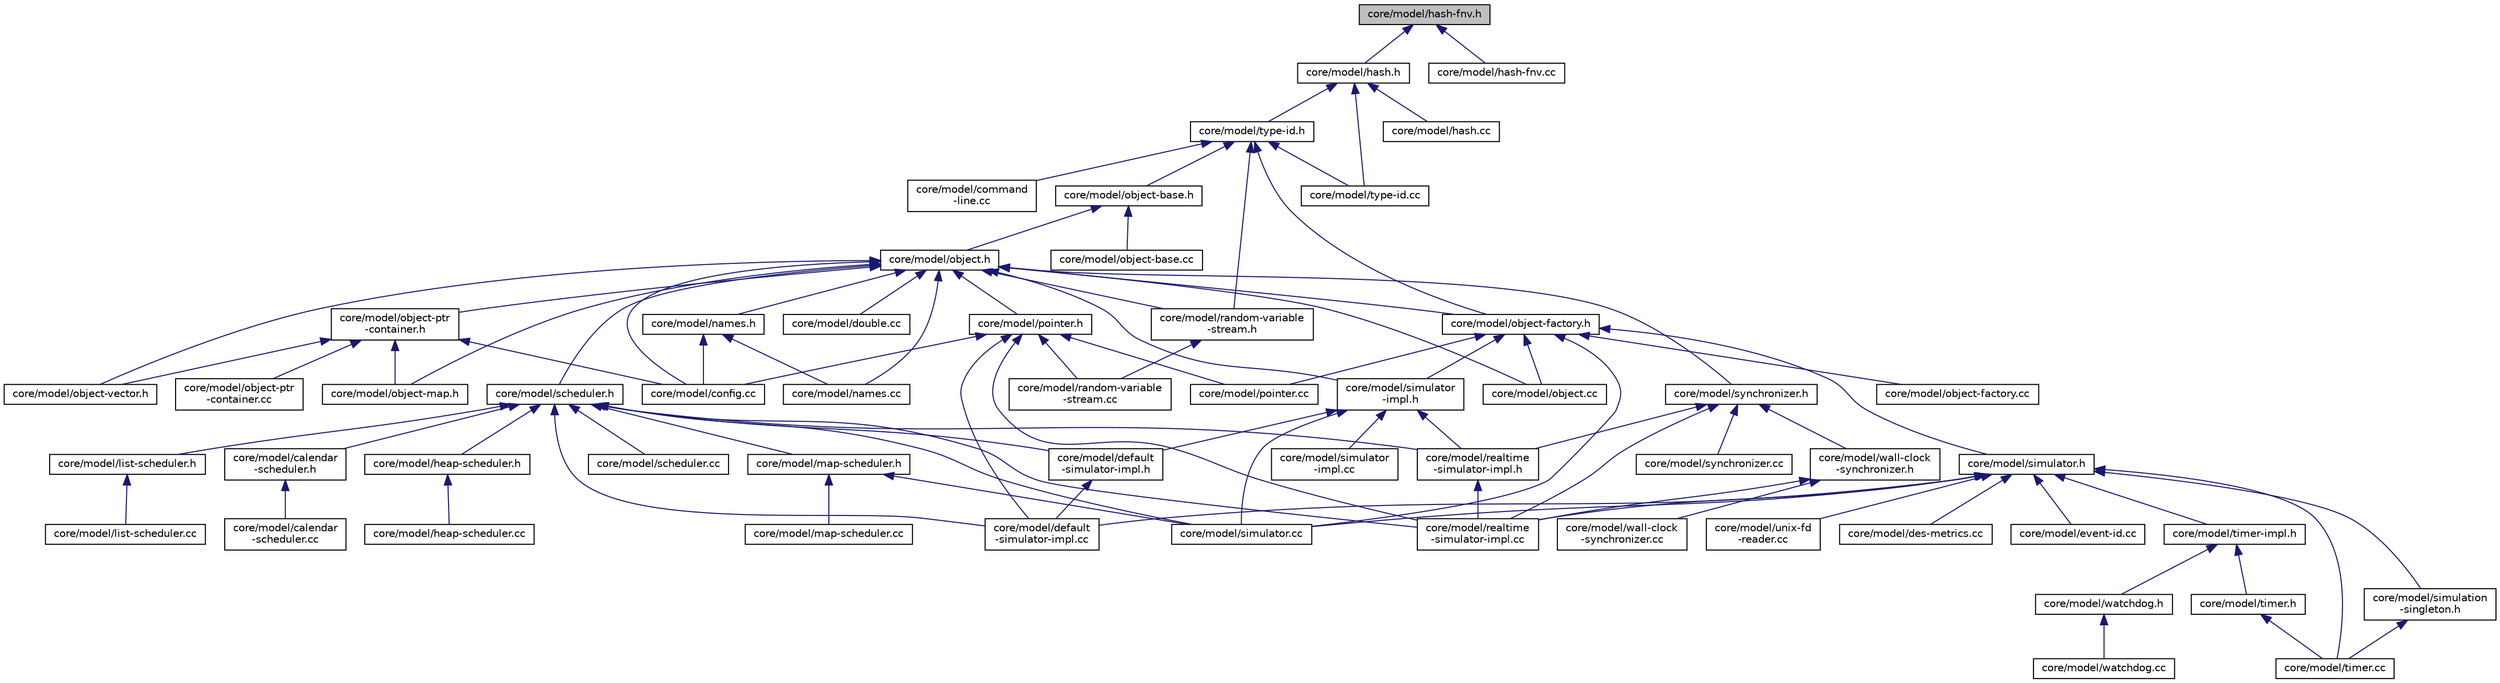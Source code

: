 digraph "core/model/hash-fnv.h"
{
  edge [fontname="Helvetica",fontsize="10",labelfontname="Helvetica",labelfontsize="10"];
  node [fontname="Helvetica",fontsize="10",shape=record];
  Node1 [label="core/model/hash-fnv.h",height=0.2,width=0.4,color="black", fillcolor="grey75", style="filled", fontcolor="black"];
  Node1 -> Node2 [dir="back",color="midnightblue",fontsize="10",style="solid"];
  Node2 [label="core/model/hash.h",height=0.2,width=0.4,color="black", fillcolor="white", style="filled",URL="$db/dfb/hash_8h.html",tooltip="ns3::Hasher, ns3::Hash32() and ns3::Hash64() function declarations. "];
  Node2 -> Node3 [dir="back",color="midnightblue",fontsize="10",style="solid"];
  Node3 [label="core/model/type-id.h",height=0.2,width=0.4,color="black", fillcolor="white", style="filled",URL="$db/d39/type-id_8h.html"];
  Node3 -> Node4 [dir="back",color="midnightblue",fontsize="10",style="solid"];
  Node4 [label="core/model/object-base.h",height=0.2,width=0.4,color="black", fillcolor="white", style="filled",URL="$dd/d23/object-base_8h.html"];
  Node4 -> Node5 [dir="back",color="midnightblue",fontsize="10",style="solid"];
  Node5 [label="core/model/object.h",height=0.2,width=0.4,color="black", fillcolor="white", style="filled",URL="$de/d10/object_8h.html"];
  Node5 -> Node6 [dir="back",color="midnightblue",fontsize="10",style="solid"];
  Node6 [label="core/model/scheduler.h",height=0.2,width=0.4,color="black", fillcolor="white", style="filled",URL="$d2/dd8/scheduler_8h.html"];
  Node6 -> Node7 [dir="back",color="midnightblue",fontsize="10",style="solid"];
  Node7 [label="core/model/calendar\l-scheduler.h",height=0.2,width=0.4,color="black", fillcolor="white", style="filled",URL="$db/dcb/calendar-scheduler_8h.html"];
  Node7 -> Node8 [dir="back",color="midnightblue",fontsize="10",style="solid"];
  Node8 [label="core/model/calendar\l-scheduler.cc",height=0.2,width=0.4,color="black", fillcolor="white", style="filled",URL="$dc/d22/calendar-scheduler_8cc.html"];
  Node6 -> Node9 [dir="back",color="midnightblue",fontsize="10",style="solid"];
  Node9 [label="core/model/default\l-simulator-impl.h",height=0.2,width=0.4,color="black", fillcolor="white", style="filled",URL="$d3/d47/default-simulator-impl_8h.html"];
  Node9 -> Node10 [dir="back",color="midnightblue",fontsize="10",style="solid"];
  Node10 [label="core/model/default\l-simulator-impl.cc",height=0.2,width=0.4,color="black", fillcolor="white", style="filled",URL="$d8/d5e/default-simulator-impl_8cc.html"];
  Node6 -> Node10 [dir="back",color="midnightblue",fontsize="10",style="solid"];
  Node6 -> Node11 [dir="back",color="midnightblue",fontsize="10",style="solid"];
  Node11 [label="core/model/heap-scheduler.h",height=0.2,width=0.4,color="black", fillcolor="white", style="filled",URL="$d6/d67/heap-scheduler_8h.html"];
  Node11 -> Node12 [dir="back",color="midnightblue",fontsize="10",style="solid"];
  Node12 [label="core/model/heap-scheduler.cc",height=0.2,width=0.4,color="black", fillcolor="white", style="filled",URL="$d0/d5d/heap-scheduler_8cc.html"];
  Node6 -> Node13 [dir="back",color="midnightblue",fontsize="10",style="solid"];
  Node13 [label="core/model/list-scheduler.h",height=0.2,width=0.4,color="black", fillcolor="white", style="filled",URL="$d2/d62/list-scheduler_8h.html"];
  Node13 -> Node14 [dir="back",color="midnightblue",fontsize="10",style="solid"];
  Node14 [label="core/model/list-scheduler.cc",height=0.2,width=0.4,color="black", fillcolor="white", style="filled",URL="$d1/de4/list-scheduler_8cc.html"];
  Node6 -> Node15 [dir="back",color="midnightblue",fontsize="10",style="solid"];
  Node15 [label="core/model/map-scheduler.h",height=0.2,width=0.4,color="black", fillcolor="white", style="filled",URL="$d9/df6/map-scheduler_8h.html"];
  Node15 -> Node16 [dir="back",color="midnightblue",fontsize="10",style="solid"];
  Node16 [label="core/model/map-scheduler.cc",height=0.2,width=0.4,color="black", fillcolor="white", style="filled",URL="$d1/d6c/map-scheduler_8cc.html"];
  Node15 -> Node17 [dir="back",color="midnightblue",fontsize="10",style="solid"];
  Node17 [label="core/model/simulator.cc",height=0.2,width=0.4,color="black", fillcolor="white", style="filled",URL="$d6/df8/simulator_8cc.html"];
  Node6 -> Node18 [dir="back",color="midnightblue",fontsize="10",style="solid"];
  Node18 [label="core/model/realtime\l-simulator-impl.h",height=0.2,width=0.4,color="black", fillcolor="white", style="filled",URL="$d3/de4/realtime-simulator-impl_8h.html"];
  Node18 -> Node19 [dir="back",color="midnightblue",fontsize="10",style="solid"];
  Node19 [label="core/model/realtime\l-simulator-impl.cc",height=0.2,width=0.4,color="black", fillcolor="white", style="filled",URL="$dc/da2/realtime-simulator-impl_8cc.html"];
  Node6 -> Node19 [dir="back",color="midnightblue",fontsize="10",style="solid"];
  Node6 -> Node20 [dir="back",color="midnightblue",fontsize="10",style="solid"];
  Node20 [label="core/model/scheduler.cc",height=0.2,width=0.4,color="black", fillcolor="white", style="filled",URL="$dd/d55/scheduler_8cc.html"];
  Node6 -> Node17 [dir="back",color="midnightblue",fontsize="10",style="solid"];
  Node5 -> Node21 [dir="back",color="midnightblue",fontsize="10",style="solid"];
  Node21 [label="core/model/config.cc",height=0.2,width=0.4,color="black", fillcolor="white", style="filled",URL="$dd/da8/config_8cc.html"];
  Node5 -> Node22 [dir="back",color="midnightblue",fontsize="10",style="solid"];
  Node22 [label="core/model/object-ptr\l-container.h",height=0.2,width=0.4,color="black", fillcolor="white", style="filled",URL="$dd/da6/object-ptr-container_8h.html"];
  Node22 -> Node21 [dir="back",color="midnightblue",fontsize="10",style="solid"];
  Node22 -> Node23 [dir="back",color="midnightblue",fontsize="10",style="solid"];
  Node23 [label="core/model/object-map.h",height=0.2,width=0.4,color="black", fillcolor="white", style="filled",URL="$dc/d34/object-map_8h.html"];
  Node22 -> Node24 [dir="back",color="midnightblue",fontsize="10",style="solid"];
  Node24 [label="core/model/object-ptr\l-container.cc",height=0.2,width=0.4,color="black", fillcolor="white", style="filled",URL="$d2/daa/object-ptr-container_8cc.html"];
  Node22 -> Node25 [dir="back",color="midnightblue",fontsize="10",style="solid"];
  Node25 [label="core/model/object-vector.h",height=0.2,width=0.4,color="black", fillcolor="white", style="filled",URL="$d8/d5c/object-vector_8h.html"];
  Node5 -> Node26 [dir="back",color="midnightblue",fontsize="10",style="solid"];
  Node26 [label="core/model/names.h",height=0.2,width=0.4,color="black", fillcolor="white", style="filled",URL="$d8/d22/names_8h.html"];
  Node26 -> Node21 [dir="back",color="midnightblue",fontsize="10",style="solid"];
  Node26 -> Node27 [dir="back",color="midnightblue",fontsize="10",style="solid"];
  Node27 [label="core/model/names.cc",height=0.2,width=0.4,color="black", fillcolor="white", style="filled",URL="$de/dee/names_8cc.html"];
  Node5 -> Node28 [dir="back",color="midnightblue",fontsize="10",style="solid"];
  Node28 [label="core/model/pointer.h",height=0.2,width=0.4,color="black", fillcolor="white", style="filled",URL="$d5/d9f/pointer_8h.html"];
  Node28 -> Node21 [dir="back",color="midnightblue",fontsize="10",style="solid"];
  Node28 -> Node10 [dir="back",color="midnightblue",fontsize="10",style="solid"];
  Node28 -> Node29 [dir="back",color="midnightblue",fontsize="10",style="solid"];
  Node29 [label="core/model/pointer.cc",height=0.2,width=0.4,color="black", fillcolor="white", style="filled",URL="$dd/d78/pointer_8cc.html"];
  Node28 -> Node30 [dir="back",color="midnightblue",fontsize="10",style="solid"];
  Node30 [label="core/model/random-variable\l-stream.cc",height=0.2,width=0.4,color="black", fillcolor="white", style="filled",URL="$d9/d60/random-variable-stream_8cc.html"];
  Node28 -> Node19 [dir="back",color="midnightblue",fontsize="10",style="solid"];
  Node5 -> Node31 [dir="back",color="midnightblue",fontsize="10",style="solid"];
  Node31 [label="core/model/object-factory.h",height=0.2,width=0.4,color="black", fillcolor="white", style="filled",URL="$d4/d59/object-factory_8h.html"];
  Node31 -> Node32 [dir="back",color="midnightblue",fontsize="10",style="solid"];
  Node32 [label="core/model/simulator.h",height=0.2,width=0.4,color="black", fillcolor="white", style="filled",URL="$d3/d9e/simulator_8h.html"];
  Node32 -> Node10 [dir="back",color="midnightblue",fontsize="10",style="solid"];
  Node32 -> Node33 [dir="back",color="midnightblue",fontsize="10",style="solid"];
  Node33 [label="core/model/des-metrics.cc",height=0.2,width=0.4,color="black", fillcolor="white", style="filled",URL="$d1/df5/des-metrics_8cc.html"];
  Node32 -> Node34 [dir="back",color="midnightblue",fontsize="10",style="solid"];
  Node34 [label="core/model/event-id.cc",height=0.2,width=0.4,color="black", fillcolor="white", style="filled",URL="$d7/d71/event-id_8cc.html"];
  Node32 -> Node19 [dir="back",color="midnightblue",fontsize="10",style="solid"];
  Node32 -> Node35 [dir="back",color="midnightblue",fontsize="10",style="solid"];
  Node35 [label="core/model/simulation\l-singleton.h",height=0.2,width=0.4,color="black", fillcolor="white", style="filled",URL="$d5/da6/simulation-singleton_8h.html"];
  Node35 -> Node36 [dir="back",color="midnightblue",fontsize="10",style="solid"];
  Node36 [label="core/model/timer.cc",height=0.2,width=0.4,color="black", fillcolor="white", style="filled",URL="$d1/d24/timer_8cc.html"];
  Node32 -> Node17 [dir="back",color="midnightblue",fontsize="10",style="solid"];
  Node32 -> Node37 [dir="back",color="midnightblue",fontsize="10",style="solid"];
  Node37 [label="core/model/timer-impl.h",height=0.2,width=0.4,color="black", fillcolor="white", style="filled",URL="$d9/df7/timer-impl_8h.html"];
  Node37 -> Node38 [dir="back",color="midnightblue",fontsize="10",style="solid"];
  Node38 [label="core/model/timer.h",height=0.2,width=0.4,color="black", fillcolor="white", style="filled",URL="$d5/dd0/timer_8h.html"];
  Node38 -> Node36 [dir="back",color="midnightblue",fontsize="10",style="solid"];
  Node37 -> Node39 [dir="back",color="midnightblue",fontsize="10",style="solid"];
  Node39 [label="core/model/watchdog.h",height=0.2,width=0.4,color="black", fillcolor="white", style="filled",URL="$d9/da3/watchdog_8h.html"];
  Node39 -> Node40 [dir="back",color="midnightblue",fontsize="10",style="solid"];
  Node40 [label="core/model/watchdog.cc",height=0.2,width=0.4,color="black", fillcolor="white", style="filled",URL="$d6/d77/watchdog_8cc.html"];
  Node32 -> Node36 [dir="back",color="midnightblue",fontsize="10",style="solid"];
  Node32 -> Node41 [dir="back",color="midnightblue",fontsize="10",style="solid"];
  Node41 [label="core/model/unix-fd\l-reader.cc",height=0.2,width=0.4,color="black", fillcolor="white", style="filled",URL="$dd/d0d/unix-fd-reader_8cc.html"];
  Node31 -> Node42 [dir="back",color="midnightblue",fontsize="10",style="solid"];
  Node42 [label="core/model/simulator\l-impl.h",height=0.2,width=0.4,color="black", fillcolor="white", style="filled",URL="$d0/d46/simulator-impl_8h.html"];
  Node42 -> Node9 [dir="back",color="midnightblue",fontsize="10",style="solid"];
  Node42 -> Node18 [dir="back",color="midnightblue",fontsize="10",style="solid"];
  Node42 -> Node43 [dir="back",color="midnightblue",fontsize="10",style="solid"];
  Node43 [label="core/model/simulator\l-impl.cc",height=0.2,width=0.4,color="black", fillcolor="white", style="filled",URL="$d7/dac/simulator-impl_8cc.html"];
  Node42 -> Node17 [dir="back",color="midnightblue",fontsize="10",style="solid"];
  Node31 -> Node44 [dir="back",color="midnightblue",fontsize="10",style="solid"];
  Node44 [label="core/model/object-factory.cc",height=0.2,width=0.4,color="black", fillcolor="white", style="filled",URL="$da/d52/object-factory_8cc.html"];
  Node31 -> Node45 [dir="back",color="midnightblue",fontsize="10",style="solid"];
  Node45 [label="core/model/object.cc",height=0.2,width=0.4,color="black", fillcolor="white", style="filled",URL="$d4/ddf/object_8cc.html"];
  Node31 -> Node29 [dir="back",color="midnightblue",fontsize="10",style="solid"];
  Node31 -> Node17 [dir="back",color="midnightblue",fontsize="10",style="solid"];
  Node5 -> Node42 [dir="back",color="midnightblue",fontsize="10",style="solid"];
  Node5 -> Node46 [dir="back",color="midnightblue",fontsize="10",style="solid"];
  Node46 [label="core/model/double.cc",height=0.2,width=0.4,color="black", fillcolor="white", style="filled",URL="$db/d6c/double_8cc.html"];
  Node5 -> Node27 [dir="back",color="midnightblue",fontsize="10",style="solid"];
  Node5 -> Node23 [dir="back",color="midnightblue",fontsize="10",style="solid"];
  Node5 -> Node25 [dir="back",color="midnightblue",fontsize="10",style="solid"];
  Node5 -> Node45 [dir="back",color="midnightblue",fontsize="10",style="solid"];
  Node5 -> Node47 [dir="back",color="midnightblue",fontsize="10",style="solid"];
  Node47 [label="core/model/random-variable\l-stream.h",height=0.2,width=0.4,color="black", fillcolor="white", style="filled",URL="$d4/dde/random-variable-stream_8h.html"];
  Node47 -> Node30 [dir="back",color="midnightblue",fontsize="10",style="solid"];
  Node5 -> Node48 [dir="back",color="midnightblue",fontsize="10",style="solid"];
  Node48 [label="core/model/synchronizer.h",height=0.2,width=0.4,color="black", fillcolor="white", style="filled",URL="$d4/d4b/synchronizer_8h.html"];
  Node48 -> Node18 [dir="back",color="midnightblue",fontsize="10",style="solid"];
  Node48 -> Node49 [dir="back",color="midnightblue",fontsize="10",style="solid"];
  Node49 [label="core/model/wall-clock\l-synchronizer.h",height=0.2,width=0.4,color="black", fillcolor="white", style="filled",URL="$dd/d6c/wall-clock-synchronizer_8h.html"];
  Node49 -> Node19 [dir="back",color="midnightblue",fontsize="10",style="solid"];
  Node49 -> Node50 [dir="back",color="midnightblue",fontsize="10",style="solid"];
  Node50 [label="core/model/wall-clock\l-synchronizer.cc",height=0.2,width=0.4,color="black", fillcolor="white", style="filled",URL="$da/d26/wall-clock-synchronizer_8cc.html"];
  Node48 -> Node19 [dir="back",color="midnightblue",fontsize="10",style="solid"];
  Node48 -> Node51 [dir="back",color="midnightblue",fontsize="10",style="solid"];
  Node51 [label="core/model/synchronizer.cc",height=0.2,width=0.4,color="black", fillcolor="white", style="filled",URL="$de/dba/synchronizer_8cc.html"];
  Node4 -> Node52 [dir="back",color="midnightblue",fontsize="10",style="solid"];
  Node52 [label="core/model/object-base.cc",height=0.2,width=0.4,color="black", fillcolor="white", style="filled",URL="$d0/dc5/object-base_8cc.html"];
  Node3 -> Node53 [dir="back",color="midnightblue",fontsize="10",style="solid"];
  Node53 [label="core/model/command\l-line.cc",height=0.2,width=0.4,color="black", fillcolor="white", style="filled",URL="$d9/dd5/command-line_8cc.html"];
  Node3 -> Node31 [dir="back",color="midnightblue",fontsize="10",style="solid"];
  Node3 -> Node47 [dir="back",color="midnightblue",fontsize="10",style="solid"];
  Node3 -> Node54 [dir="back",color="midnightblue",fontsize="10",style="solid"];
  Node54 [label="core/model/type-id.cc",height=0.2,width=0.4,color="black", fillcolor="white", style="filled",URL="$d7/d2a/type-id_8cc.html"];
  Node2 -> Node55 [dir="back",color="midnightblue",fontsize="10",style="solid"];
  Node55 [label="core/model/hash.cc",height=0.2,width=0.4,color="black", fillcolor="white", style="filled",URL="$dd/d3d/hash_8cc.html",tooltip="ns3::Hasher implementation. "];
  Node2 -> Node54 [dir="back",color="midnightblue",fontsize="10",style="solid"];
  Node1 -> Node56 [dir="back",color="midnightblue",fontsize="10",style="solid"];
  Node56 [label="core/model/hash-fnv.cc",height=0.2,width=0.4,color="black", fillcolor="white", style="filled",URL="$dd/d0b/hash-fnv_8cc.html",tooltip="ns3::Hash::Function::Fnv1a implementation. "];
}

